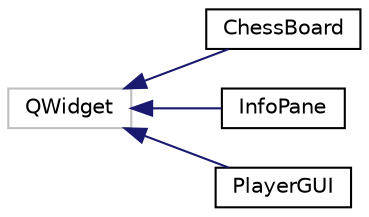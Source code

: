 digraph "Graphical Class Hierarchy"
{
 // INTERACTIVE_SVG=YES
 // LATEX_PDF_SIZE
  edge [fontname="Helvetica",fontsize="10",labelfontname="Helvetica",labelfontsize="10"];
  node [fontname="Helvetica",fontsize="10",shape=record];
  rankdir="LR";
  Node3 [label="QWidget",height=0.2,width=0.4,color="grey75", fillcolor="white", style="filled",tooltip=" "];
  Node3 -> Node0 [dir="back",color="midnightblue",fontsize="10",style="solid",fontname="Helvetica"];
  Node0 [label="ChessBoard",height=0.2,width=0.4,color="black", fillcolor="white", style="filled",URL="$classchessGUI_1_1ChessBoard.html",tooltip="A graphical representation of the chess board."];
  Node3 -> Node5 [dir="back",color="midnightblue",fontsize="10",style="solid",fontname="Helvetica"];
  Node5 [label="InfoPane",height=0.2,width=0.4,color="black", fillcolor="white", style="filled",URL="$classchessGUI_1_1InfoPane.html",tooltip="Information panel."];
  Node3 -> Node6 [dir="back",color="midnightblue",fontsize="10",style="solid",fontname="Helvetica"];
  Node6 [label="PlayerGUI",height=0.2,width=0.4,color="black", fillcolor="white", style="filled",URL="$classchessGUI_1_1PlayerGUI.html",tooltip="The main class of the GUI."];
}

